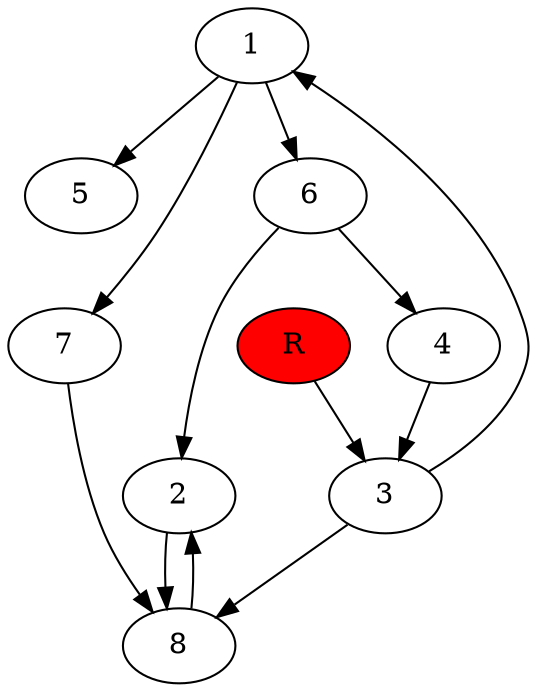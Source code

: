digraph prb6141 {
	1
	2
	3
	4
	5
	6
	7
	8
	R [fillcolor="#ff0000" style=filled]
	1 -> 5
	1 -> 6
	1 -> 7
	2 -> 8
	3 -> 1
	3 -> 8
	4 -> 3
	6 -> 2
	6 -> 4
	7 -> 8
	8 -> 2
	R -> 3
}
